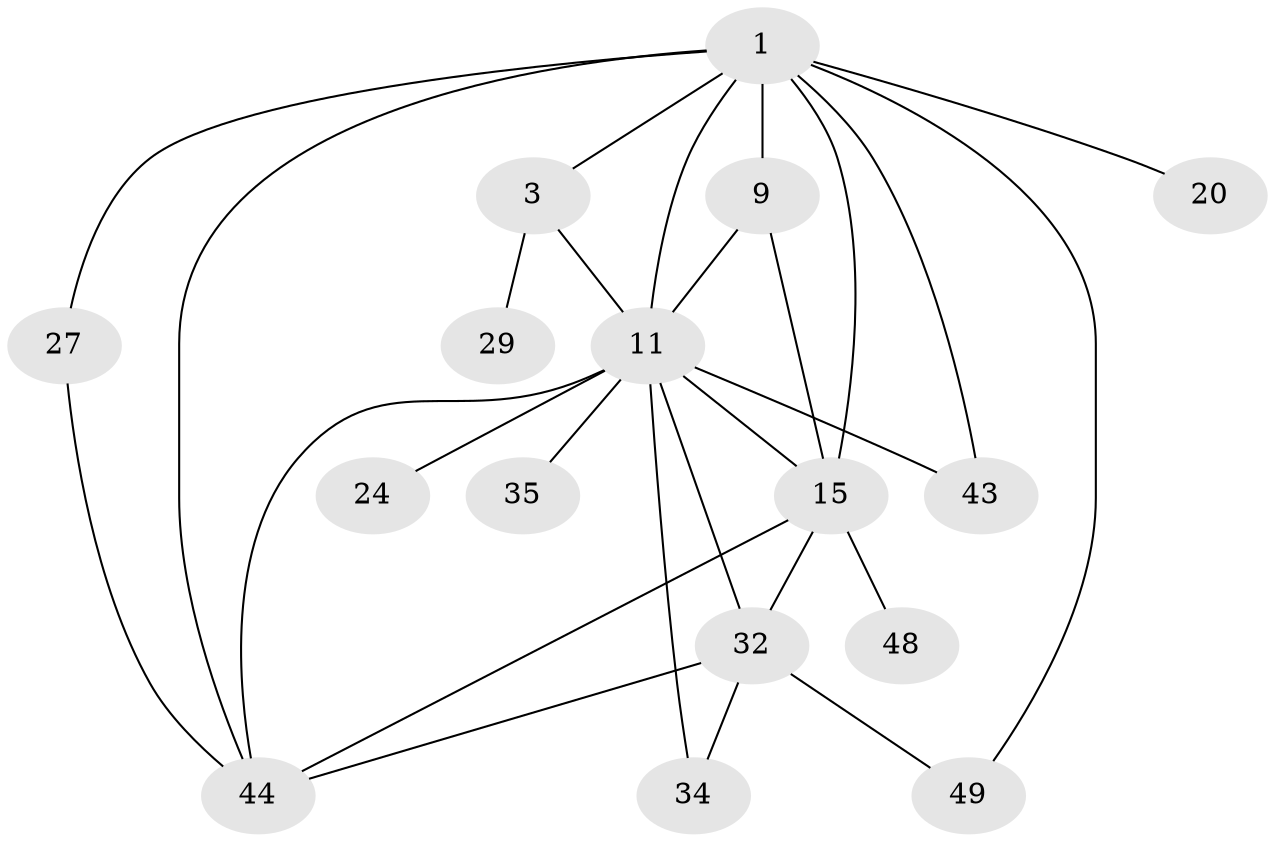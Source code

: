 // original degree distribution, {3: 0.23214285714285715, 5: 0.10714285714285714, 2: 0.30357142857142855, 7: 0.03571428571428571, 4: 0.10714285714285714, 1: 0.19642857142857142, 6: 0.017857142857142856}
// Generated by graph-tools (version 1.1) at 2025/17/03/04/25 18:17:03]
// undirected, 16 vertices, 27 edges
graph export_dot {
graph [start="1"]
  node [color=gray90,style=filled];
  1 [super="+2+4+6"];
  3 [super="+5"];
  9 [super="+39"];
  11 [super="+13+16+12"];
  15 [super="+30+36+21+23+17+26"];
  20;
  24;
  27;
  29;
  32 [super="+41"];
  34 [super="+42"];
  35;
  43;
  44 [super="+45"];
  48 [super="+56"];
  49 [super="+50"];
  1 -- 3;
  1 -- 11 [weight=3];
  1 -- 9;
  1 -- 15 [weight=3];
  1 -- 49;
  1 -- 20;
  1 -- 27;
  1 -- 44;
  1 -- 43;
  3 -- 29;
  3 -- 11;
  9 -- 15;
  9 -- 11;
  11 -- 43 [weight=2];
  11 -- 35;
  11 -- 24;
  11 -- 15 [weight=2];
  11 -- 32 [weight=2];
  11 -- 34;
  11 -- 44 [weight=2];
  15 -- 48 [weight=2];
  15 -- 32;
  15 -- 44;
  27 -- 44;
  32 -- 49;
  32 -- 34;
  32 -- 44;
}
